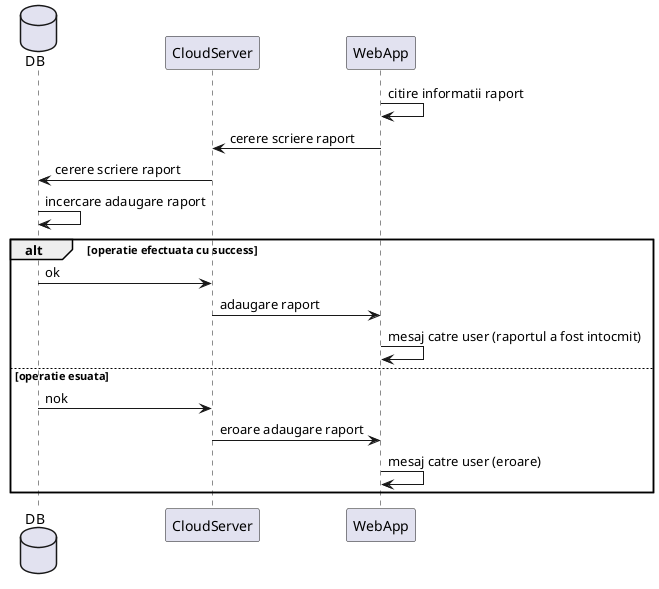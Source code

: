 @startuml intocmire_rapoarte

database DB
participant CloudServer
participant WebApp

WebApp -> WebApp: citire informatii raport
WebApp -> CloudServer: cerere scriere raport
CloudServer -> DB: cerere scriere raport
DB -> DB: incercare adaugare raport

alt operatie efectuata cu success
 DB -> CloudServer: ok
       CloudServer -> WebApp: adaugare raport
       WebApp -> WebApp: mesaj catre user (raportul a fost intocmit)
   else operatie esuata
       DB -> CloudServer: nok
       CloudServer -> WebApp: eroare adaugare raport
       WebApp -> WebApp: mesaj catre user (eroare)

end

@enduml